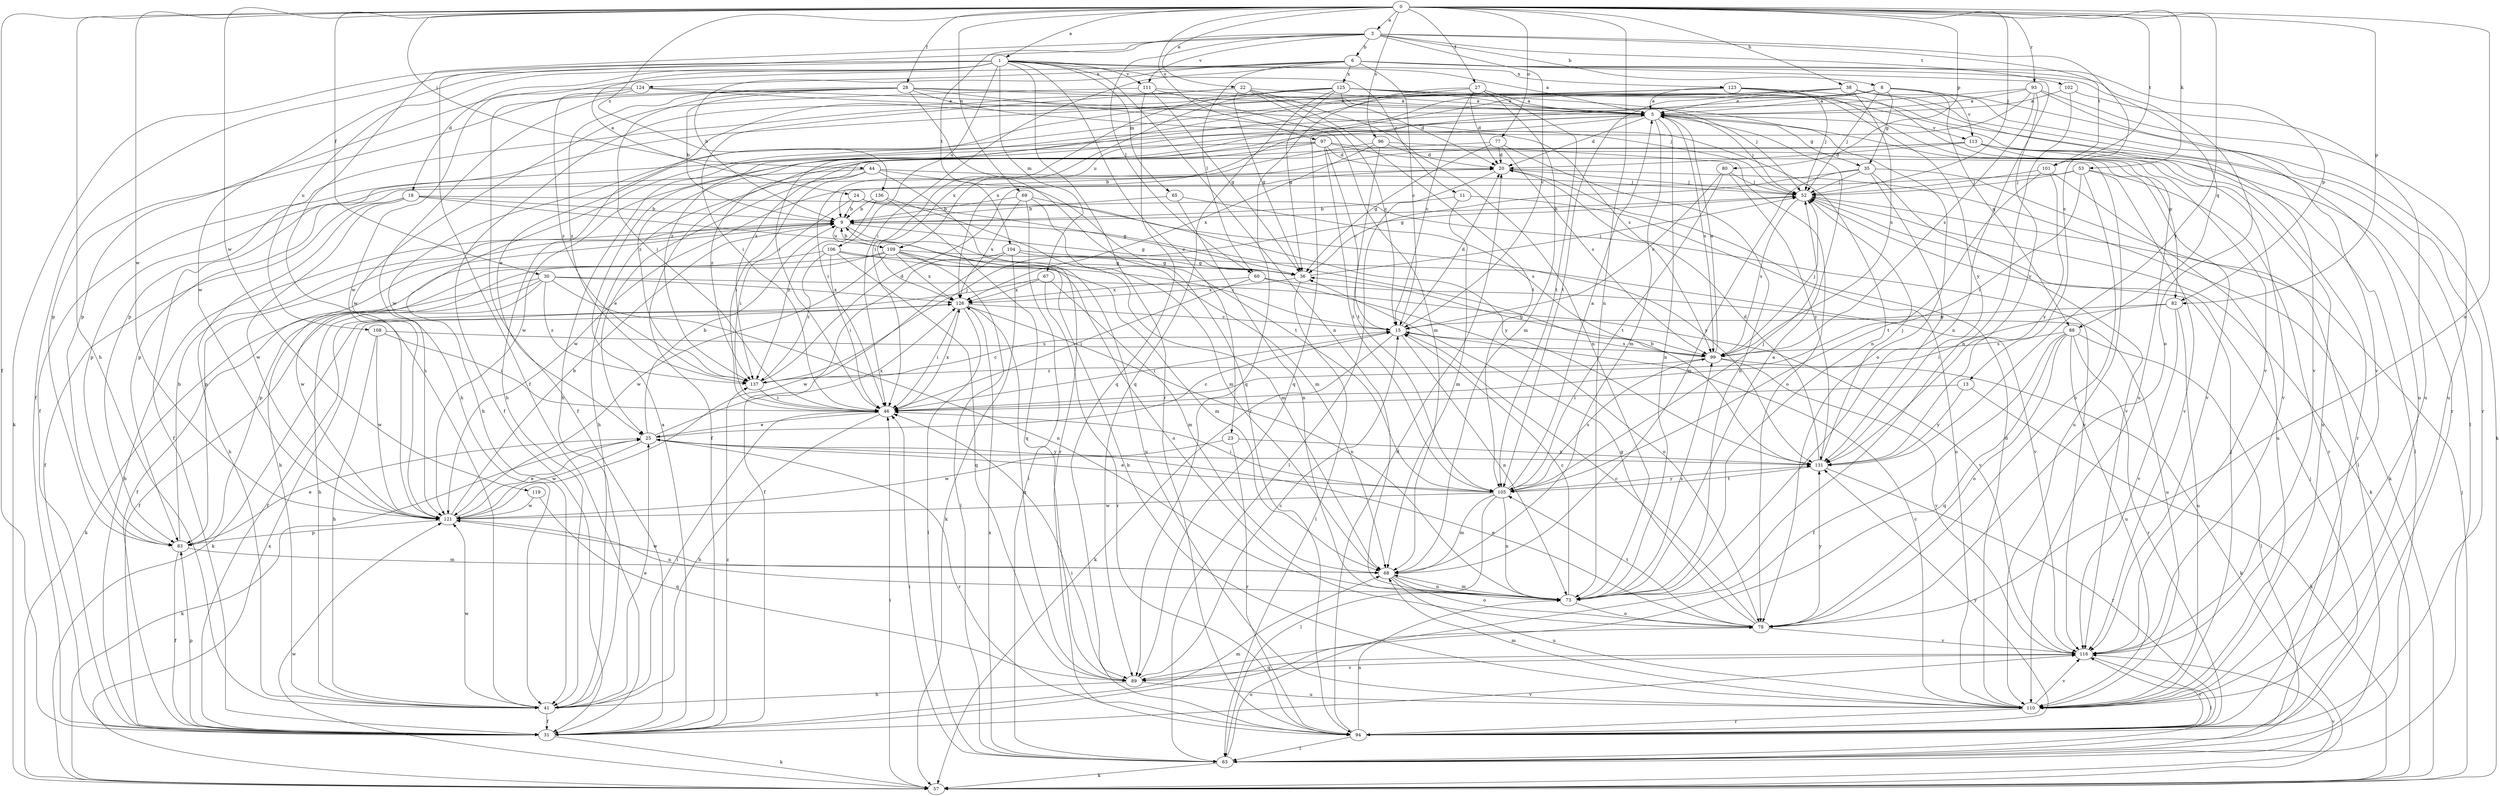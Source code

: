 strict digraph  {
0;
1;
3;
5;
6;
8;
9;
11;
13;
15;
18;
20;
22;
23;
24;
25;
27;
28;
30;
31;
35;
36;
38;
41;
44;
46;
52;
53;
57;
60;
63;
65;
67;
68;
69;
73;
77;
78;
80;
82;
83;
88;
89;
93;
94;
96;
97;
99;
101;
102;
104;
105;
106;
108;
109;
110;
111;
113;
116;
119;
121;
123;
124;
125;
126;
131;
136;
137;
0 -> 1  [label=a];
0 -> 3  [label=a];
0 -> 22  [label=e];
0 -> 27  [label=f];
0 -> 28  [label=f];
0 -> 30  [label=f];
0 -> 31  [label=f];
0 -> 38  [label=h];
0 -> 41  [label=h];
0 -> 44  [label=i];
0 -> 52  [label=j];
0 -> 53  [label=k];
0 -> 69  [label=n];
0 -> 73  [label=n];
0 -> 77  [label=o];
0 -> 78  [label=o];
0 -> 80  [label=p];
0 -> 82  [label=p];
0 -> 93  [label=r];
0 -> 96  [label=s];
0 -> 97  [label=s];
0 -> 101  [label=t];
0 -> 119  [label=w];
0 -> 121  [label=w];
0 -> 131  [label=y];
0 -> 136  [label=z];
1 -> 5  [label=a];
1 -> 11  [label=c];
1 -> 18  [label=d];
1 -> 23  [label=e];
1 -> 24  [label=e];
1 -> 31  [label=f];
1 -> 57  [label=k];
1 -> 65  [label=m];
1 -> 67  [label=m];
1 -> 73  [label=n];
1 -> 94  [label=r];
1 -> 106  [label=u];
1 -> 108  [label=u];
1 -> 111  [label=v];
1 -> 121  [label=w];
1 -> 123  [label=x];
3 -> 6  [label=b];
3 -> 8  [label=b];
3 -> 13  [label=c];
3 -> 15  [label=c];
3 -> 31  [label=f];
3 -> 41  [label=h];
3 -> 60  [label=l];
3 -> 101  [label=t];
3 -> 102  [label=t];
3 -> 104  [label=t];
3 -> 111  [label=v];
5 -> 20  [label=d];
5 -> 35  [label=g];
5 -> 41  [label=h];
5 -> 52  [label=j];
5 -> 68  [label=m];
5 -> 73  [label=n];
5 -> 82  [label=p];
5 -> 99  [label=s];
5 -> 113  [label=v];
5 -> 137  [label=z];
6 -> 9  [label=b];
6 -> 15  [label=c];
6 -> 46  [label=i];
6 -> 60  [label=l];
6 -> 73  [label=n];
6 -> 78  [label=o];
6 -> 82  [label=p];
6 -> 88  [label=q];
6 -> 121  [label=w];
6 -> 124  [label=x];
6 -> 125  [label=x];
8 -> 5  [label=a];
8 -> 35  [label=g];
8 -> 52  [label=j];
8 -> 57  [label=k];
8 -> 88  [label=q];
8 -> 89  [label=q];
8 -> 109  [label=u];
8 -> 113  [label=v];
8 -> 137  [label=z];
9 -> 36  [label=g];
9 -> 41  [label=h];
9 -> 68  [label=m];
9 -> 83  [label=p];
9 -> 109  [label=u];
11 -> 9  [label=b];
11 -> 68  [label=m];
11 -> 110  [label=u];
13 -> 46  [label=i];
13 -> 57  [label=k];
13 -> 131  [label=y];
15 -> 20  [label=d];
15 -> 46  [label=i];
15 -> 57  [label=k];
15 -> 73  [label=n];
15 -> 99  [label=s];
18 -> 9  [label=b];
18 -> 31  [label=f];
18 -> 41  [label=h];
18 -> 110  [label=u];
18 -> 121  [label=w];
18 -> 131  [label=y];
20 -> 52  [label=j];
20 -> 57  [label=k];
20 -> 63  [label=l];
20 -> 83  [label=p];
22 -> 5  [label=a];
22 -> 15  [label=c];
22 -> 31  [label=f];
22 -> 36  [label=g];
22 -> 46  [label=i];
22 -> 73  [label=n];
22 -> 105  [label=t];
23 -> 94  [label=r];
23 -> 121  [label=w];
23 -> 131  [label=y];
24 -> 9  [label=b];
24 -> 36  [label=g];
24 -> 46  [label=i];
24 -> 116  [label=v];
25 -> 9  [label=b];
25 -> 15  [label=c];
25 -> 57  [label=k];
25 -> 94  [label=r];
25 -> 121  [label=w];
25 -> 126  [label=x];
25 -> 131  [label=y];
27 -> 5  [label=a];
27 -> 15  [label=c];
27 -> 20  [label=d];
27 -> 46  [label=i];
27 -> 68  [label=m];
27 -> 89  [label=q];
27 -> 105  [label=t];
28 -> 5  [label=a];
28 -> 9  [label=b];
28 -> 41  [label=h];
28 -> 46  [label=i];
28 -> 52  [label=j];
28 -> 78  [label=o];
28 -> 83  [label=p];
28 -> 94  [label=r];
28 -> 99  [label=s];
28 -> 137  [label=z];
30 -> 31  [label=f];
30 -> 41  [label=h];
30 -> 57  [label=k];
30 -> 73  [label=n];
30 -> 116  [label=v];
30 -> 126  [label=x];
30 -> 137  [label=z];
31 -> 5  [label=a];
31 -> 9  [label=b];
31 -> 57  [label=k];
31 -> 68  [label=m];
31 -> 83  [label=p];
31 -> 116  [label=v];
31 -> 137  [label=z];
35 -> 36  [label=g];
35 -> 52  [label=j];
35 -> 63  [label=l];
35 -> 68  [label=m];
35 -> 116  [label=v];
35 -> 131  [label=y];
36 -> 52  [label=j];
36 -> 63  [label=l];
36 -> 126  [label=x];
38 -> 5  [label=a];
38 -> 83  [label=p];
38 -> 94  [label=r];
38 -> 99  [label=s];
38 -> 105  [label=t];
38 -> 110  [label=u];
38 -> 116  [label=v];
38 -> 121  [label=w];
38 -> 126  [label=x];
41 -> 25  [label=e];
41 -> 31  [label=f];
41 -> 46  [label=i];
41 -> 121  [label=w];
44 -> 25  [label=e];
44 -> 46  [label=i];
44 -> 52  [label=j];
44 -> 83  [label=p];
44 -> 94  [label=r];
44 -> 105  [label=t];
46 -> 25  [label=e];
46 -> 41  [label=h];
46 -> 126  [label=x];
52 -> 9  [label=b];
52 -> 57  [label=k];
52 -> 99  [label=s];
53 -> 46  [label=i];
53 -> 52  [label=j];
53 -> 78  [label=o];
53 -> 94  [label=r];
53 -> 116  [label=v];
53 -> 121  [label=w];
57 -> 46  [label=i];
57 -> 52  [label=j];
57 -> 116  [label=v];
57 -> 121  [label=w];
57 -> 126  [label=x];
60 -> 46  [label=i];
60 -> 78  [label=o];
60 -> 110  [label=u];
60 -> 126  [label=x];
63 -> 46  [label=i];
63 -> 52  [label=j];
63 -> 57  [label=k];
63 -> 78  [label=o];
63 -> 126  [label=x];
65 -> 9  [label=b];
65 -> 73  [label=n];
65 -> 99  [label=s];
67 -> 31  [label=f];
67 -> 68  [label=m];
67 -> 94  [label=r];
67 -> 126  [label=x];
68 -> 73  [label=n];
68 -> 78  [label=o];
68 -> 110  [label=u];
68 -> 121  [label=w];
69 -> 9  [label=b];
69 -> 63  [label=l];
69 -> 68  [label=m];
69 -> 126  [label=x];
69 -> 131  [label=y];
73 -> 5  [label=a];
73 -> 15  [label=c];
73 -> 68  [label=m];
73 -> 78  [label=o];
73 -> 99  [label=s];
77 -> 20  [label=d];
77 -> 31  [label=f];
77 -> 36  [label=g];
77 -> 73  [label=n];
77 -> 99  [label=s];
78 -> 15  [label=c];
78 -> 25  [label=e];
78 -> 36  [label=g];
78 -> 105  [label=t];
78 -> 116  [label=v];
78 -> 131  [label=y];
80 -> 15  [label=c];
80 -> 52  [label=j];
80 -> 105  [label=t];
80 -> 131  [label=y];
82 -> 15  [label=c];
82 -> 46  [label=i];
82 -> 110  [label=u];
82 -> 116  [label=v];
83 -> 9  [label=b];
83 -> 25  [label=e];
83 -> 31  [label=f];
83 -> 68  [label=m];
88 -> 31  [label=f];
88 -> 63  [label=l];
88 -> 78  [label=o];
88 -> 89  [label=q];
88 -> 94  [label=r];
88 -> 99  [label=s];
88 -> 110  [label=u];
89 -> 15  [label=c];
89 -> 41  [label=h];
89 -> 110  [label=u];
89 -> 116  [label=v];
93 -> 5  [label=a];
93 -> 41  [label=h];
93 -> 99  [label=s];
93 -> 110  [label=u];
93 -> 116  [label=v];
93 -> 131  [label=y];
93 -> 137  [label=z];
94 -> 20  [label=d];
94 -> 46  [label=i];
94 -> 63  [label=l];
94 -> 73  [label=n];
94 -> 116  [label=v];
94 -> 131  [label=y];
96 -> 20  [label=d];
96 -> 46  [label=i];
96 -> 78  [label=o];
96 -> 105  [label=t];
96 -> 126  [label=x];
97 -> 15  [label=c];
97 -> 20  [label=d];
97 -> 31  [label=f];
97 -> 105  [label=t];
97 -> 110  [label=u];
97 -> 116  [label=v];
97 -> 121  [label=w];
97 -> 137  [label=z];
99 -> 5  [label=a];
99 -> 36  [label=g];
99 -> 52  [label=j];
99 -> 57  [label=k];
99 -> 116  [label=v];
99 -> 137  [label=z];
101 -> 52  [label=j];
101 -> 105  [label=t];
101 -> 110  [label=u];
101 -> 131  [label=y];
102 -> 5  [label=a];
102 -> 73  [label=n];
102 -> 110  [label=u];
104 -> 31  [label=f];
104 -> 36  [label=g];
104 -> 57  [label=k];
104 -> 116  [label=v];
104 -> 121  [label=w];
105 -> 5  [label=a];
105 -> 25  [label=e];
105 -> 46  [label=i];
105 -> 52  [label=j];
105 -> 63  [label=l];
105 -> 68  [label=m];
105 -> 73  [label=n];
105 -> 99  [label=s];
105 -> 121  [label=w];
105 -> 131  [label=y];
106 -> 36  [label=g];
106 -> 46  [label=i];
106 -> 68  [label=m];
106 -> 89  [label=q];
106 -> 121  [label=w];
106 -> 137  [label=z];
108 -> 41  [label=h];
108 -> 46  [label=i];
108 -> 99  [label=s];
108 -> 121  [label=w];
109 -> 9  [label=b];
109 -> 15  [label=c];
109 -> 31  [label=f];
109 -> 36  [label=g];
109 -> 63  [label=l];
109 -> 78  [label=o];
109 -> 83  [label=p];
109 -> 121  [label=w];
109 -> 126  [label=x];
110 -> 9  [label=b];
110 -> 15  [label=c];
110 -> 20  [label=d];
110 -> 52  [label=j];
110 -> 68  [label=m];
110 -> 94  [label=r];
110 -> 116  [label=v];
111 -> 5  [label=a];
111 -> 36  [label=g];
111 -> 68  [label=m];
111 -> 89  [label=q];
111 -> 121  [label=w];
113 -> 9  [label=b];
113 -> 20  [label=d];
113 -> 41  [label=h];
113 -> 63  [label=l];
113 -> 94  [label=r];
113 -> 110  [label=u];
113 -> 116  [label=v];
116 -> 63  [label=l];
116 -> 89  [label=q];
119 -> 89  [label=q];
119 -> 121  [label=w];
121 -> 9  [label=b];
121 -> 25  [label=e];
121 -> 73  [label=n];
121 -> 83  [label=p];
123 -> 5  [label=a];
123 -> 25  [label=e];
123 -> 31  [label=f];
123 -> 52  [label=j];
123 -> 110  [label=u];
123 -> 116  [label=v];
123 -> 131  [label=y];
124 -> 5  [label=a];
124 -> 31  [label=f];
124 -> 73  [label=n];
124 -> 83  [label=p];
124 -> 137  [label=z];
125 -> 5  [label=a];
125 -> 20  [label=d];
125 -> 36  [label=g];
125 -> 41  [label=h];
125 -> 46  [label=i];
125 -> 52  [label=j];
125 -> 63  [label=l];
125 -> 89  [label=q];
125 -> 94  [label=r];
125 -> 126  [label=x];
126 -> 15  [label=c];
126 -> 46  [label=i];
126 -> 57  [label=k];
126 -> 63  [label=l];
126 -> 73  [label=n];
126 -> 89  [label=q];
131 -> 9  [label=b];
131 -> 20  [label=d];
131 -> 52  [label=j];
131 -> 94  [label=r];
131 -> 105  [label=t];
136 -> 9  [label=b];
136 -> 68  [label=m];
136 -> 89  [label=q];
136 -> 137  [label=z];
137 -> 15  [label=c];
137 -> 20  [label=d];
137 -> 46  [label=i];
137 -> 52  [label=j];
}
